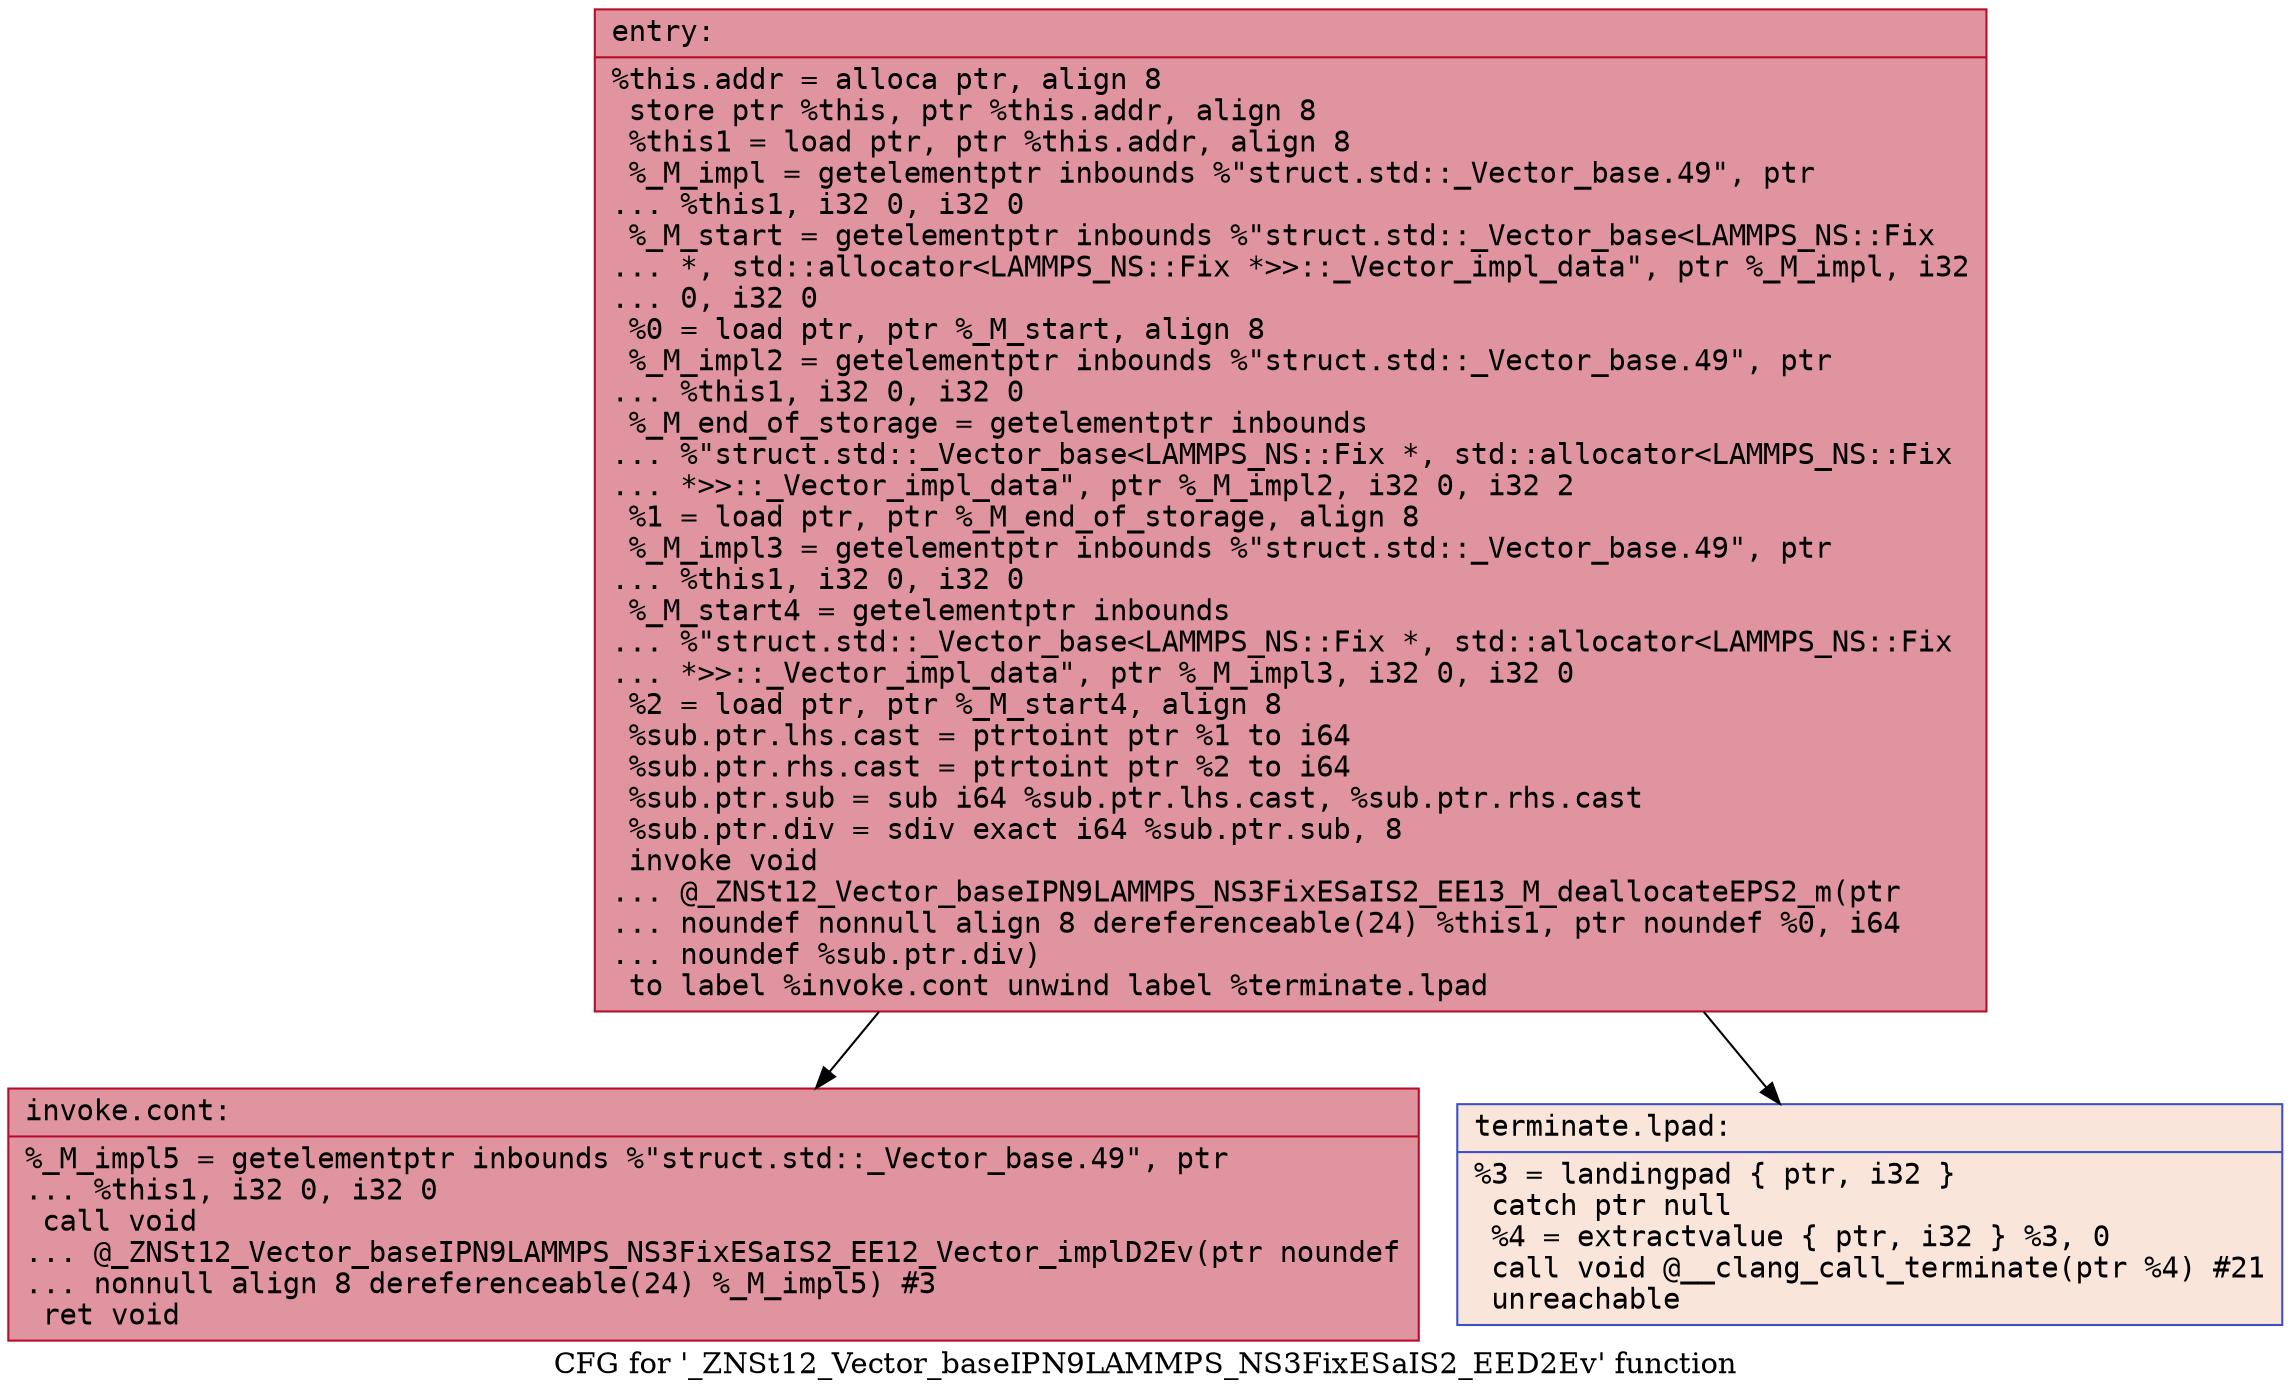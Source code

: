 digraph "CFG for '_ZNSt12_Vector_baseIPN9LAMMPS_NS3FixESaIS2_EED2Ev' function" {
	label="CFG for '_ZNSt12_Vector_baseIPN9LAMMPS_NS3FixESaIS2_EED2Ev' function";

	Node0x556bfed61b10 [shape=record,color="#b70d28ff", style=filled, fillcolor="#b70d2870" fontname="Courier",label="{entry:\l|  %this.addr = alloca ptr, align 8\l  store ptr %this, ptr %this.addr, align 8\l  %this1 = load ptr, ptr %this.addr, align 8\l  %_M_impl = getelementptr inbounds %\"struct.std::_Vector_base.49\", ptr\l... %this1, i32 0, i32 0\l  %_M_start = getelementptr inbounds %\"struct.std::_Vector_base\<LAMMPS_NS::Fix\l... *, std::allocator\<LAMMPS_NS::Fix *\>\>::_Vector_impl_data\", ptr %_M_impl, i32\l... 0, i32 0\l  %0 = load ptr, ptr %_M_start, align 8\l  %_M_impl2 = getelementptr inbounds %\"struct.std::_Vector_base.49\", ptr\l... %this1, i32 0, i32 0\l  %_M_end_of_storage = getelementptr inbounds\l... %\"struct.std::_Vector_base\<LAMMPS_NS::Fix *, std::allocator\<LAMMPS_NS::Fix\l... *\>\>::_Vector_impl_data\", ptr %_M_impl2, i32 0, i32 2\l  %1 = load ptr, ptr %_M_end_of_storage, align 8\l  %_M_impl3 = getelementptr inbounds %\"struct.std::_Vector_base.49\", ptr\l... %this1, i32 0, i32 0\l  %_M_start4 = getelementptr inbounds\l... %\"struct.std::_Vector_base\<LAMMPS_NS::Fix *, std::allocator\<LAMMPS_NS::Fix\l... *\>\>::_Vector_impl_data\", ptr %_M_impl3, i32 0, i32 0\l  %2 = load ptr, ptr %_M_start4, align 8\l  %sub.ptr.lhs.cast = ptrtoint ptr %1 to i64\l  %sub.ptr.rhs.cast = ptrtoint ptr %2 to i64\l  %sub.ptr.sub = sub i64 %sub.ptr.lhs.cast, %sub.ptr.rhs.cast\l  %sub.ptr.div = sdiv exact i64 %sub.ptr.sub, 8\l  invoke void\l... @_ZNSt12_Vector_baseIPN9LAMMPS_NS3FixESaIS2_EE13_M_deallocateEPS2_m(ptr\l... noundef nonnull align 8 dereferenceable(24) %this1, ptr noundef %0, i64\l... noundef %sub.ptr.div)\l          to label %invoke.cont unwind label %terminate.lpad\l}"];
	Node0x556bfed61b10 -> Node0x556bfed628a0[tooltip="entry -> invoke.cont\nProbability 100.00%" ];
	Node0x556bfed61b10 -> Node0x556bfed62920[tooltip="entry -> terminate.lpad\nProbability 0.00%" ];
	Node0x556bfed628a0 [shape=record,color="#b70d28ff", style=filled, fillcolor="#b70d2870" fontname="Courier",label="{invoke.cont:\l|  %_M_impl5 = getelementptr inbounds %\"struct.std::_Vector_base.49\", ptr\l... %this1, i32 0, i32 0\l  call void\l... @_ZNSt12_Vector_baseIPN9LAMMPS_NS3FixESaIS2_EE12_Vector_implD2Ev(ptr noundef\l... nonnull align 8 dereferenceable(24) %_M_impl5) #3\l  ret void\l}"];
	Node0x556bfed62920 [shape=record,color="#3d50c3ff", style=filled, fillcolor="#f4c5ad70" fontname="Courier",label="{terminate.lpad:\l|  %3 = landingpad \{ ptr, i32 \}\l          catch ptr null\l  %4 = extractvalue \{ ptr, i32 \} %3, 0\l  call void @__clang_call_terminate(ptr %4) #21\l  unreachable\l}"];
}
